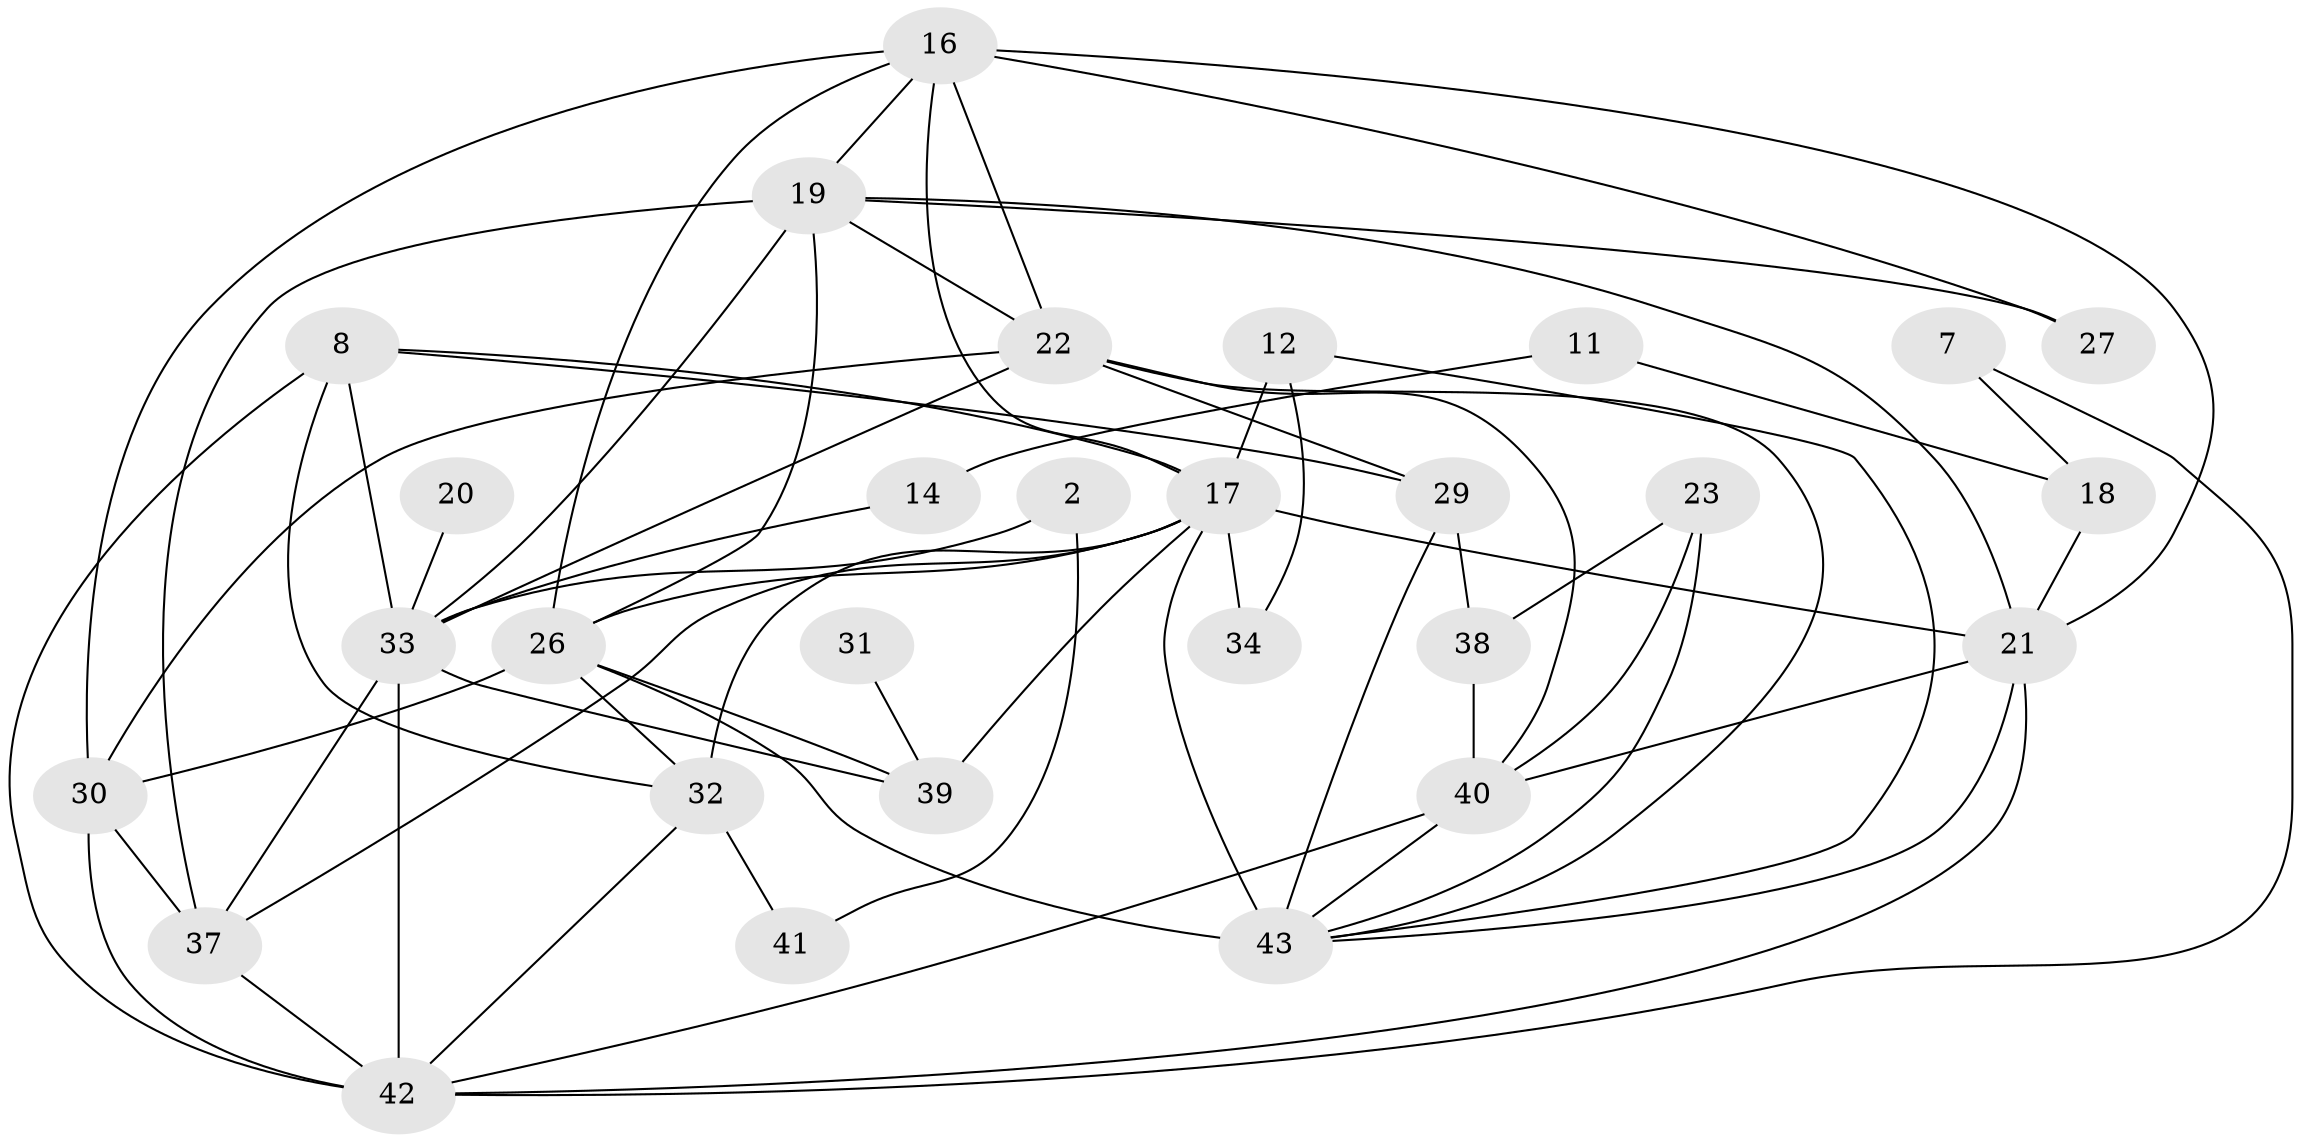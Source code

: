 // original degree distribution, {0: 0.09154929577464789, 4: 0.18309859154929578, 3: 0.2112676056338028, 2: 0.19718309859154928, 5: 0.08450704225352113, 1: 0.18309859154929578, 8: 0.007042253521126761, 6: 0.04225352112676056}
// Generated by graph-tools (version 1.1) at 2025/35/03/04/25 23:35:57]
// undirected, 29 vertices, 66 edges
graph export_dot {
  node [color=gray90,style=filled];
  2;
  7;
  8;
  11;
  12;
  14;
  16;
  17;
  18;
  19;
  20;
  21;
  22;
  23;
  26;
  27;
  29;
  30;
  31;
  32;
  33;
  34;
  37;
  38;
  39;
  40;
  41;
  42;
  43;
  2 -- 33 [weight=1.0];
  2 -- 41 [weight=1.0];
  7 -- 18 [weight=1.0];
  7 -- 42 [weight=1.0];
  8 -- 17 [weight=1.0];
  8 -- 29 [weight=1.0];
  8 -- 32 [weight=1.0];
  8 -- 33 [weight=1.0];
  8 -- 42 [weight=1.0];
  11 -- 14 [weight=1.0];
  11 -- 18 [weight=1.0];
  12 -- 17 [weight=2.0];
  12 -- 34 [weight=1.0];
  12 -- 43 [weight=1.0];
  14 -- 33 [weight=1.0];
  16 -- 17 [weight=1.0];
  16 -- 19 [weight=1.0];
  16 -- 21 [weight=1.0];
  16 -- 22 [weight=1.0];
  16 -- 26 [weight=1.0];
  16 -- 27 [weight=1.0];
  16 -- 30 [weight=1.0];
  17 -- 21 [weight=1.0];
  17 -- 26 [weight=1.0];
  17 -- 32 [weight=1.0];
  17 -- 34 [weight=1.0];
  17 -- 37 [weight=1.0];
  17 -- 39 [weight=2.0];
  17 -- 43 [weight=5.0];
  18 -- 21 [weight=1.0];
  19 -- 21 [weight=1.0];
  19 -- 22 [weight=1.0];
  19 -- 26 [weight=1.0];
  19 -- 27 [weight=1.0];
  19 -- 33 [weight=1.0];
  19 -- 37 [weight=3.0];
  20 -- 33 [weight=1.0];
  21 -- 40 [weight=1.0];
  21 -- 42 [weight=1.0];
  21 -- 43 [weight=2.0];
  22 -- 29 [weight=1.0];
  22 -- 30 [weight=2.0];
  22 -- 33 [weight=1.0];
  22 -- 40 [weight=1.0];
  22 -- 43 [weight=2.0];
  23 -- 38 [weight=1.0];
  23 -- 40 [weight=1.0];
  23 -- 43 [weight=1.0];
  26 -- 30 [weight=1.0];
  26 -- 32 [weight=1.0];
  26 -- 39 [weight=1.0];
  26 -- 43 [weight=5.0];
  29 -- 38 [weight=1.0];
  29 -- 43 [weight=2.0];
  30 -- 37 [weight=2.0];
  30 -- 42 [weight=3.0];
  31 -- 39 [weight=1.0];
  32 -- 41 [weight=1.0];
  32 -- 42 [weight=1.0];
  33 -- 37 [weight=1.0];
  33 -- 39 [weight=1.0];
  33 -- 42 [weight=2.0];
  37 -- 42 [weight=1.0];
  38 -- 40 [weight=1.0];
  40 -- 42 [weight=1.0];
  40 -- 43 [weight=2.0];
}
